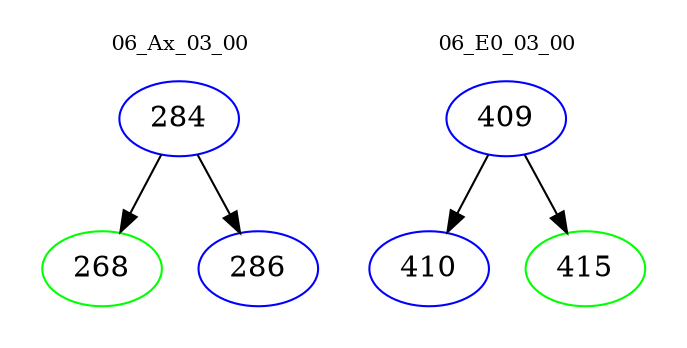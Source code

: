 digraph{
subgraph cluster_0 {
color = white
label = "06_Ax_03_00";
fontsize=10;
T0_284 [label="284", color="blue"]
T0_284 -> T0_268 [color="black"]
T0_268 [label="268", color="green"]
T0_284 -> T0_286 [color="black"]
T0_286 [label="286", color="blue"]
}
subgraph cluster_1 {
color = white
label = "06_E0_03_00";
fontsize=10;
T1_409 [label="409", color="blue"]
T1_409 -> T1_410 [color="black"]
T1_410 [label="410", color="blue"]
T1_409 -> T1_415 [color="black"]
T1_415 [label="415", color="green"]
}
}
